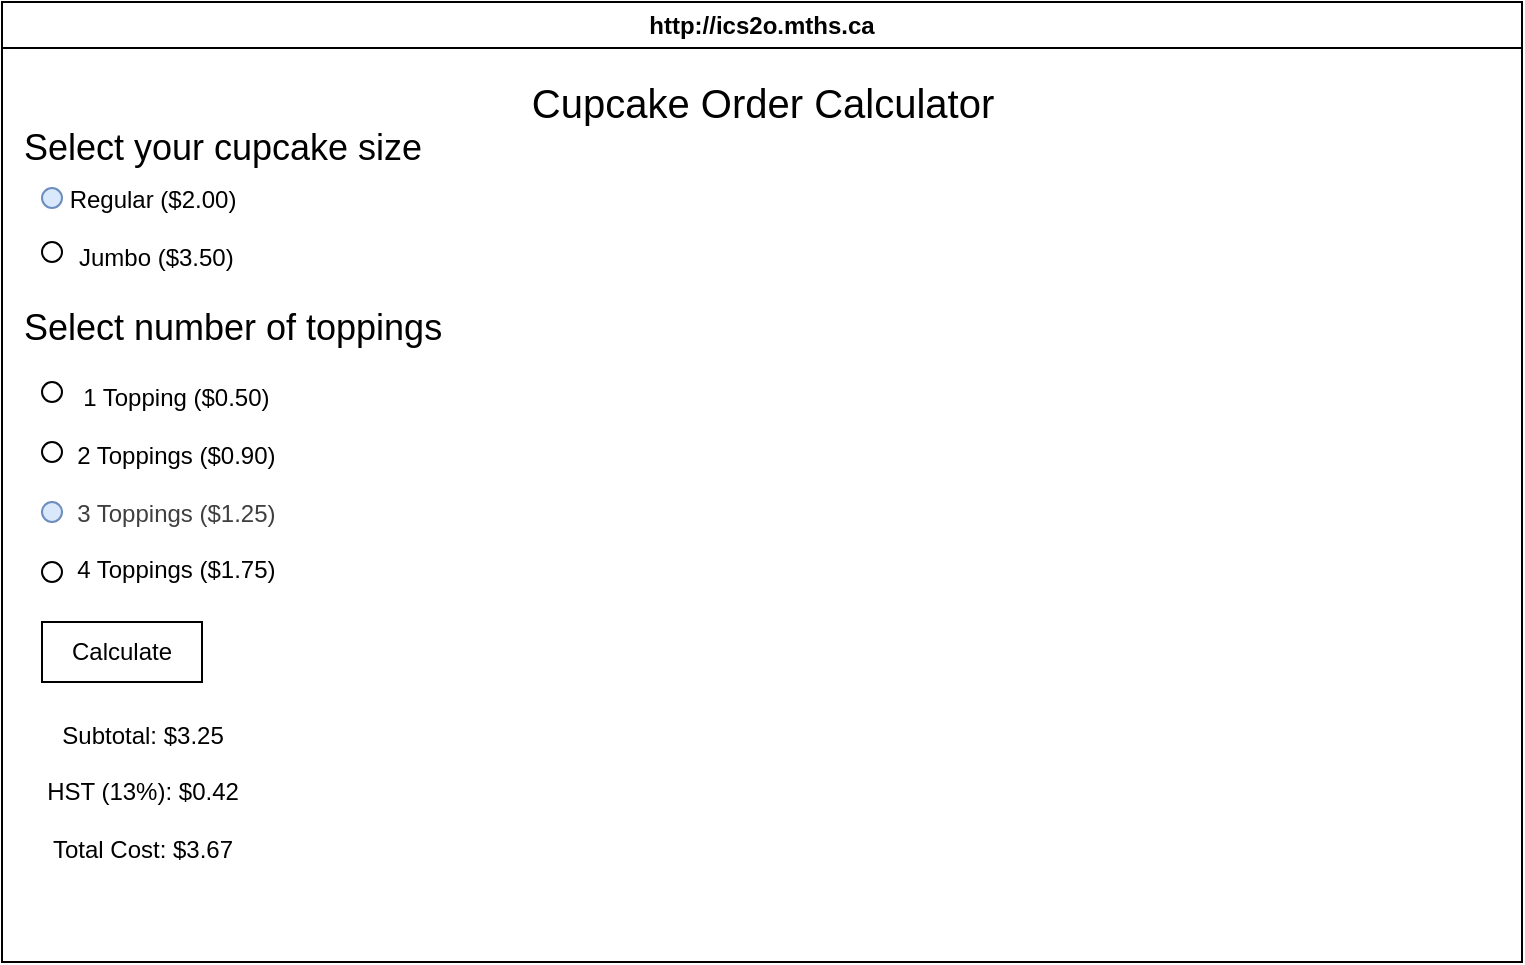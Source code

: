 <mxfile>
    <diagram id="8Ss1kLloRJz-us8mAi0P" name="Page-1">
        <mxGraphModel dx="1214" dy="765" grid="1" gridSize="10" guides="1" tooltips="1" connect="1" arrows="1" fold="1" page="1" pageScale="1" pageWidth="850" pageHeight="1100" math="0" shadow="0">
            <root>
                <mxCell id="0"/>
                <mxCell id="1" parent="0"/>
                <mxCell id="2" value="http://ics2o.mths.ca" style="swimlane;whiteSpace=wrap;html=1;" vertex="1" parent="1">
                    <mxGeometry x="70" y="80" width="760" height="480" as="geometry"/>
                </mxCell>
                <mxCell id="8" value="Calculate" style="whiteSpace=wrap;html=1;" vertex="1" parent="2">
                    <mxGeometry x="20" y="310" width="80" height="30" as="geometry"/>
                </mxCell>
                <mxCell id="10" value="Cupcake Order Calculator" style="text;html=1;align=center;verticalAlign=middle;resizable=0;points=[];autosize=1;strokeColor=none;fillColor=none;fontSize=20;" vertex="1" parent="2">
                    <mxGeometry x="255" y="30" width="250" height="40" as="geometry"/>
                </mxCell>
                <mxCell id="11" value="&lt;div&gt;&lt;font color=&quot;#000000&quot;&gt;Select your cupcake size&lt;/font&gt;&lt;/div&gt;" style="text;html=1;align=center;verticalAlign=middle;resizable=0;points=[];autosize=1;strokeColor=none;fillColor=none;fontSize=18;" vertex="1" parent="2">
                    <mxGeometry y="53" width="220" height="40" as="geometry"/>
                </mxCell>
                <mxCell id="12" value="&lt;div&gt;&lt;font color=&quot;#000000&quot;&gt;Regular ($2.00)&lt;/font&gt;&lt;/div&gt;&lt;div&gt;&lt;font color=&quot;#000000&quot;&gt;&lt;br&gt;&lt;/font&gt;&lt;/div&gt;&lt;div&gt;&lt;font color=&quot;#000000&quot;&gt;&amp;nbsp;Jumbo ($3.50)&lt;/font&gt;&lt;/div&gt;" style="text;html=1;align=center;verticalAlign=middle;resizable=0;points=[];autosize=1;strokeColor=none;fillColor=none;" vertex="1" parent="2">
                    <mxGeometry x="20" y="83" width="110" height="60" as="geometry"/>
                </mxCell>
                <mxCell id="13" value="" style="ellipse;whiteSpace=wrap;html=1;fillColor=#dae8fc;strokeColor=#6c8ebf;" vertex="1" parent="2">
                    <mxGeometry x="20" y="93" width="10" height="10" as="geometry"/>
                </mxCell>
                <mxCell id="14" value="" style="ellipse;whiteSpace=wrap;html=1;" vertex="1" parent="2">
                    <mxGeometry x="20" y="120" width="10" height="10" as="geometry"/>
                </mxCell>
                <mxCell id="15" value="&lt;font style=&quot;font-size: 18px;&quot;&gt;Select number of toppings&lt;/font&gt;" style="text;html=1;align=center;verticalAlign=middle;resizable=0;points=[];autosize=1;strokeColor=none;fillColor=none;" vertex="1" parent="2">
                    <mxGeometry y="143" width="230" height="40" as="geometry"/>
                </mxCell>
                <mxCell id="16" value="&lt;div&gt;&lt;font color=&quot;#000000&quot;&gt;&amp;nbsp;1 Topping ($0.50)&lt;/font&gt;&lt;/div&gt;&lt;div&gt;&lt;font color=&quot;#000000&quot;&gt;&lt;br&gt;&lt;/font&gt;&lt;/div&gt;&lt;div&gt;&lt;font color=&quot;#000000&quot;&gt;&amp;nbsp;2 Toppings ($0.90)&lt;/font&gt;&lt;/div&gt;&lt;div&gt;&lt;span style=&quot;background-color: transparent; color: rgb(63, 63, 63);&quot;&gt;&lt;br&gt;&lt;/span&gt;&lt;/div&gt;&lt;div&gt;&lt;span style=&quot;background-color: transparent; color: rgb(63, 63, 63);&quot;&gt;&amp;nbsp;3 Toppings ($1.25)&lt;/span&gt;&lt;/div&gt;&lt;div&gt;&lt;font color=&quot;#000000&quot;&gt;&lt;br&gt;&lt;/font&gt;&lt;/div&gt;&lt;div&gt;&lt;font color=&quot;#000000&quot;&gt;&amp;nbsp;4 Toppings ($1.75)&lt;/font&gt;&lt;/div&gt;&lt;div&gt;&lt;br&gt;&lt;/div&gt;" style="text;html=1;align=center;verticalAlign=middle;resizable=0;points=[];autosize=1;strokeColor=none;fillColor=none;" vertex="1" parent="2">
                    <mxGeometry x="20" y="183" width="130" height="130" as="geometry"/>
                </mxCell>
                <mxCell id="17" value="" style="ellipse;whiteSpace=wrap;html=1;" vertex="1" parent="2">
                    <mxGeometry x="20" y="190" width="10" height="10" as="geometry"/>
                </mxCell>
                <mxCell id="18" value="" style="ellipse;whiteSpace=wrap;html=1;" vertex="1" parent="2">
                    <mxGeometry x="20" y="220" width="10" height="10" as="geometry"/>
                </mxCell>
                <mxCell id="19" value="" style="ellipse;whiteSpace=wrap;html=1;fillColor=#dae8fc;strokeColor=#6c8ebf;" vertex="1" parent="2">
                    <mxGeometry x="20" y="250" width="10" height="10" as="geometry"/>
                </mxCell>
                <mxCell id="20" value="" style="ellipse;whiteSpace=wrap;html=1;" vertex="1" parent="2">
                    <mxGeometry x="20" y="280" width="10" height="10" as="geometry"/>
                </mxCell>
                <mxCell id="21" value="&lt;div&gt;&lt;font color=&quot;#000000&quot;&gt;Subtotal: $3.25&lt;/font&gt;&lt;/div&gt;&lt;div&gt;&lt;font color=&quot;#000000&quot;&gt;&lt;br&gt;&lt;/font&gt;&lt;/div&gt;&lt;div&gt;&lt;font color=&quot;#000000&quot;&gt;HST (13%): $0.42&lt;/font&gt;&lt;/div&gt;&lt;div&gt;&lt;font color=&quot;#000000&quot;&gt;&lt;br&gt;&lt;/font&gt;&lt;/div&gt;&lt;div&gt;&lt;font color=&quot;#000000&quot;&gt;Total Cost: $3.67&lt;/font&gt;&lt;/div&gt;" style="text;html=1;align=center;verticalAlign=middle;resizable=0;points=[];autosize=1;strokeColor=none;fillColor=none;" vertex="1" parent="2">
                    <mxGeometry x="10" y="350" width="120" height="90" as="geometry"/>
                </mxCell>
            </root>
        </mxGraphModel>
    </diagram>
</mxfile>